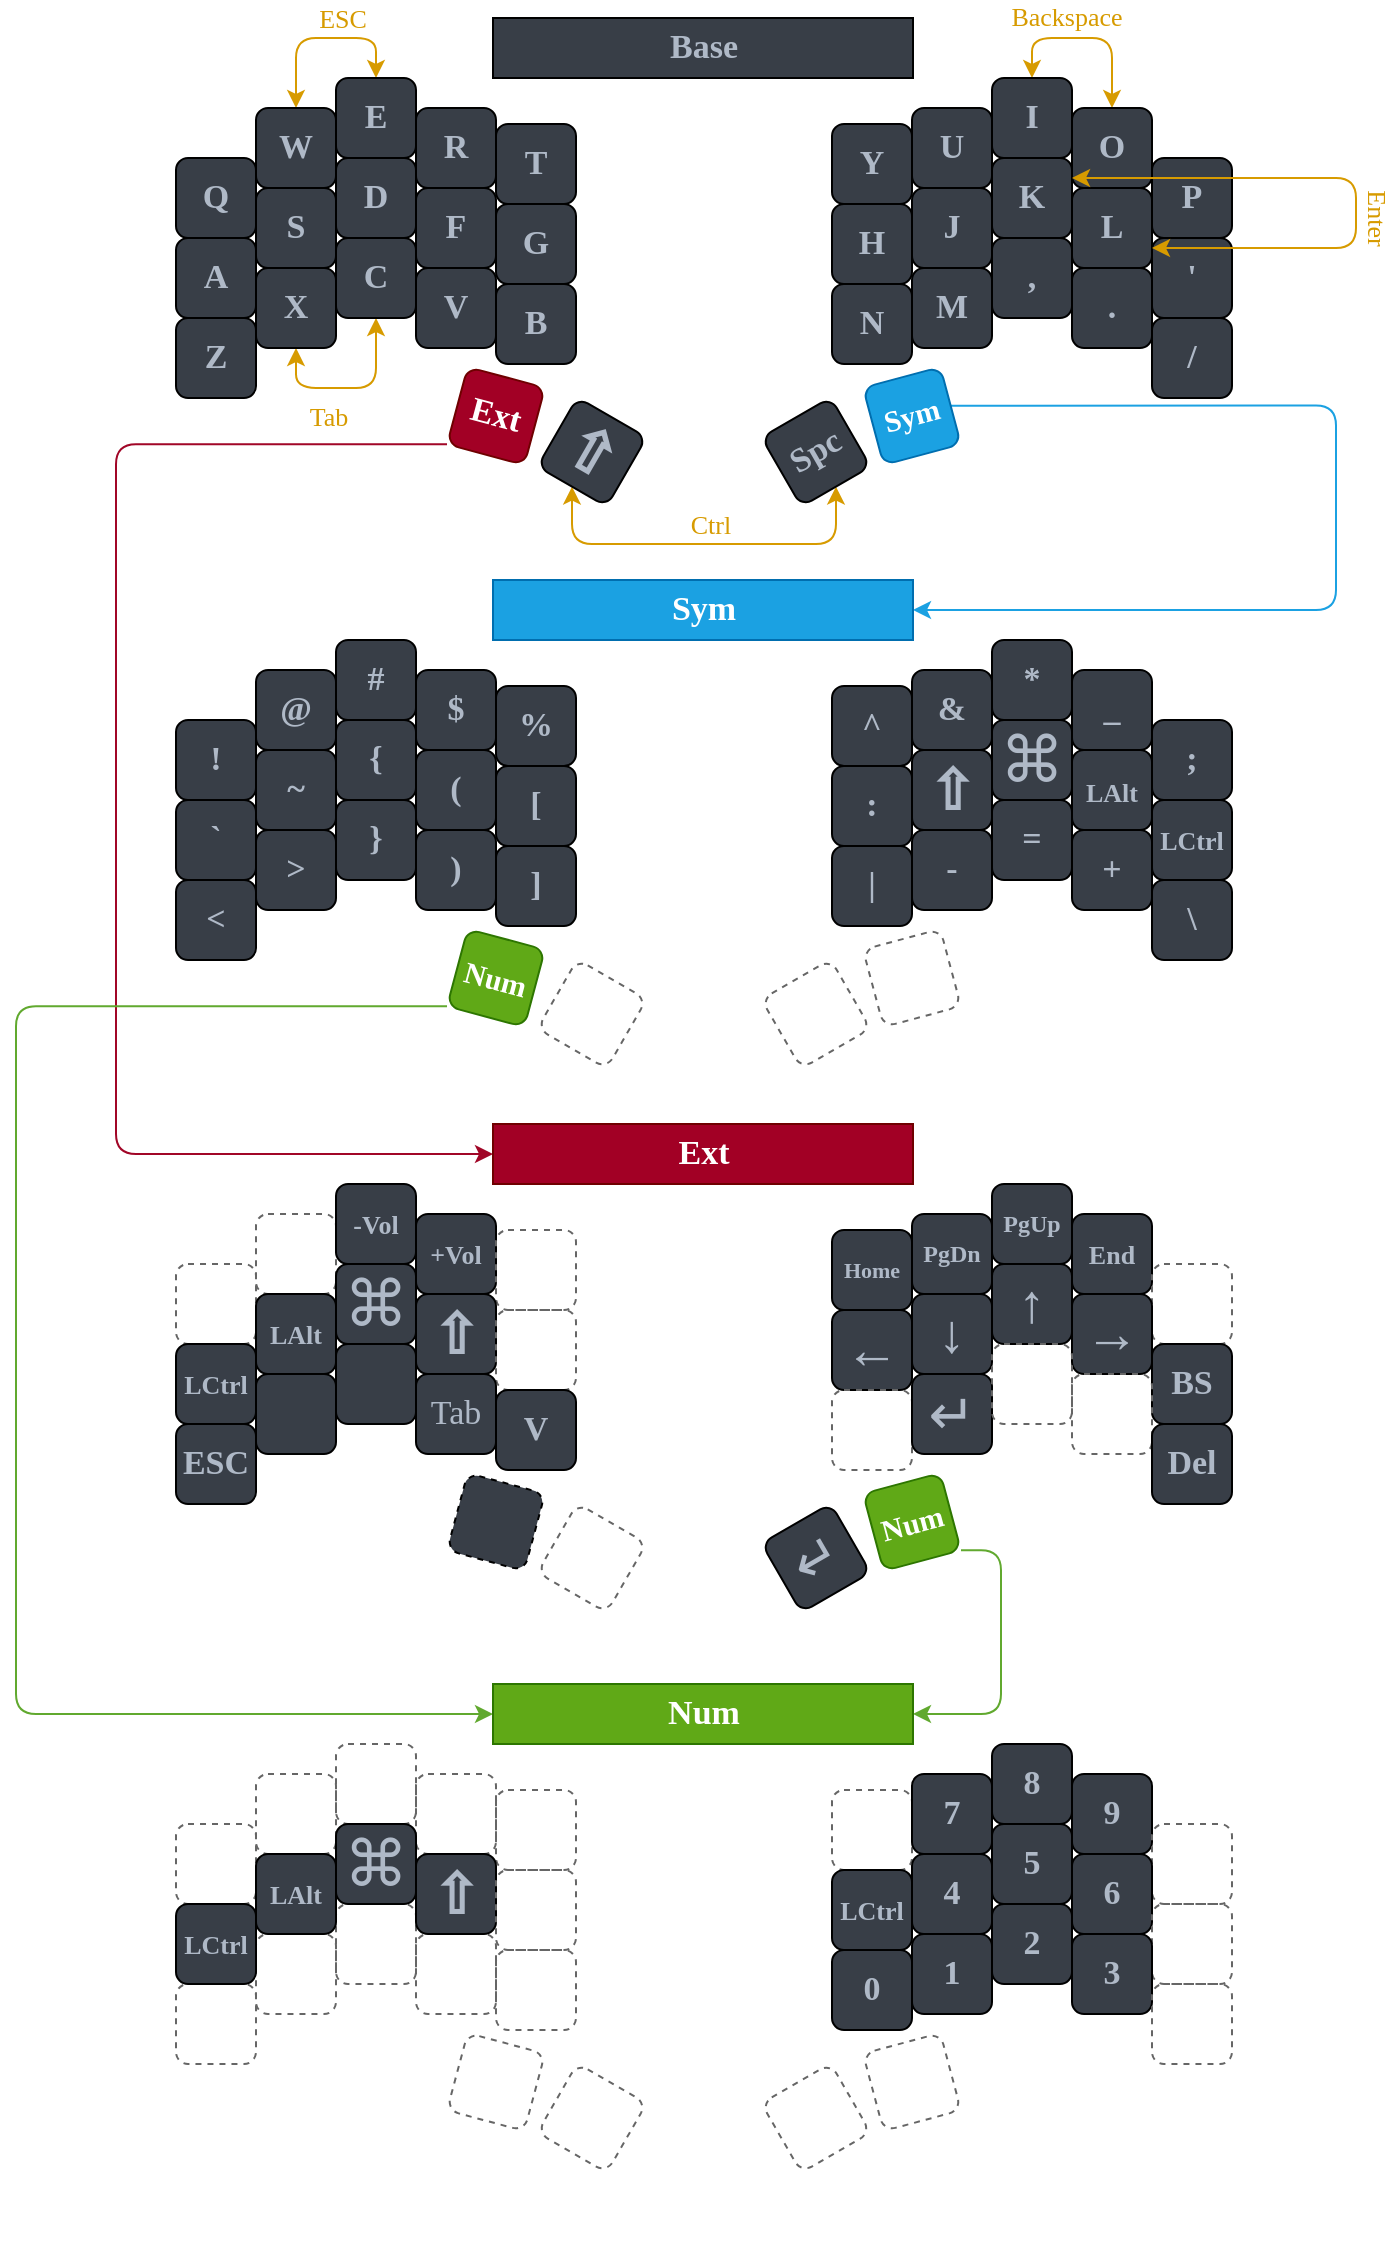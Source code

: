 <mxfile version="16.2.7" type="device"><diagram id="Nr0Jllq1oyRxWDAr1uzm" name="Page-1"><mxGraphModel dx="859" dy="1213" grid="1" gridSize="10" guides="1" tooltips="1" connect="1" arrows="1" fold="1" page="0" pageScale="1" pageWidth="827" pageHeight="1169" math="0" shadow="0"><root><mxCell id="0"/><mxCell id="1" parent="0"/><mxCell id="qOO70KsoDbuKheBEqoZG-1" value="Q" style="whiteSpace=wrap;html=1;aspect=fixed;fontSize=17;fontFamily=Verdana;fontStyle=1;fontColor=#AFB9C7;fillColor=#383E47;rounded=1;" parent="1" vertex="1"><mxGeometry x="150" y="137" width="40" height="40" as="geometry"/></mxCell><mxCell id="j1xwjSzt9Llb8SWmyZAf-7" style="edgeStyle=orthogonalEdgeStyle;rounded=1;orthogonalLoop=1;jettySize=auto;html=1;exitX=0.5;exitY=0;exitDx=0;exitDy=0;entryX=0.5;entryY=0;entryDx=0;entryDy=0;fontFamily=Verdana;fontSize=13;fontColor=#302316;startArrow=classic;startFill=1;strokeColor=#d79b00;fillColor=#ffe6cc;" edge="1" parent="1" source="qOO70KsoDbuKheBEqoZG-2" target="qOO70KsoDbuKheBEqoZG-3"><mxGeometry relative="1" as="geometry"/></mxCell><mxCell id="j1xwjSzt9Llb8SWmyZAf-8" value="ESC" style="edgeLabel;html=1;align=center;verticalAlign=bottom;resizable=0;points=[];fontSize=13;fontFamily=Verdana;fontColor=#D79B00;labelBackgroundColor=none;" vertex="1" connectable="0" parent="j1xwjSzt9Llb8SWmyZAf-7"><mxGeometry x="0.221" relative="1" as="geometry"><mxPoint as="offset"/></mxGeometry></mxCell><mxCell id="qOO70KsoDbuKheBEqoZG-2" value="W" style="whiteSpace=wrap;html=1;aspect=fixed;fontSize=17;fontFamily=Verdana;fontStyle=1;fontColor=#AFB9C7;fillColor=#383E47;rounded=1;" parent="1" vertex="1"><mxGeometry x="190" y="112" width="40" height="40" as="geometry"/></mxCell><mxCell id="qOO70KsoDbuKheBEqoZG-3" value="E" style="whiteSpace=wrap;html=1;aspect=fixed;fontSize=17;fontFamily=Verdana;fontStyle=1;fontColor=#AFB9C7;fillColor=#383E47;rounded=1;" parent="1" vertex="1"><mxGeometry x="230" y="97" width="40" height="40" as="geometry"/></mxCell><mxCell id="qOO70KsoDbuKheBEqoZG-4" value="R" style="whiteSpace=wrap;html=1;aspect=fixed;fontSize=17;fontFamily=Verdana;fontStyle=1;fontColor=#AFB9C7;fillColor=#383E47;rounded=1;" parent="1" vertex="1"><mxGeometry x="270" y="112" width="40" height="40" as="geometry"/></mxCell><mxCell id="qOO70KsoDbuKheBEqoZG-5" value="T" style="whiteSpace=wrap;html=1;aspect=fixed;fontSize=17;fontFamily=Verdana;fontStyle=1;fontColor=#AFB9C7;fillColor=#383E47;rounded=1;" parent="1" vertex="1"><mxGeometry x="310" y="120" width="40" height="40" as="geometry"/></mxCell><mxCell id="qOO70KsoDbuKheBEqoZG-6" value="A" style="whiteSpace=wrap;html=1;aspect=fixed;fontSize=17;fontFamily=Verdana;fontStyle=1;fontColor=#AFB9C7;fillColor=#383E47;rounded=1;" parent="1" vertex="1"><mxGeometry x="150" y="177" width="40" height="40" as="geometry"/></mxCell><mxCell id="qOO70KsoDbuKheBEqoZG-7" value="S" style="whiteSpace=wrap;html=1;aspect=fixed;fontSize=17;fontFamily=Verdana;fontStyle=1;fontColor=#AFB9C7;fillColor=#383E47;rounded=1;" parent="1" vertex="1"><mxGeometry x="190" y="152" width="40" height="40" as="geometry"/></mxCell><mxCell id="qOO70KsoDbuKheBEqoZG-8" value="D" style="whiteSpace=wrap;html=1;aspect=fixed;fontSize=17;fontFamily=Verdana;fontStyle=1;fontColor=#AFB9C7;fillColor=#383E47;rounded=1;" parent="1" vertex="1"><mxGeometry x="230" y="137" width="40" height="40" as="geometry"/></mxCell><mxCell id="qOO70KsoDbuKheBEqoZG-9" value="F" style="whiteSpace=wrap;html=1;aspect=fixed;fontSize=17;fontFamily=Verdana;fontStyle=1;fontColor=#AFB9C7;fillColor=#383E47;rounded=1;" parent="1" vertex="1"><mxGeometry x="270" y="152" width="40" height="40" as="geometry"/></mxCell><mxCell id="qOO70KsoDbuKheBEqoZG-10" value="G" style="whiteSpace=wrap;html=1;aspect=fixed;fontSize=17;fontFamily=Verdana;fontStyle=1;fontColor=#AFB9C7;fillColor=#383E47;rounded=1;" parent="1" vertex="1"><mxGeometry x="310" y="160" width="40" height="40" as="geometry"/></mxCell><mxCell id="qOO70KsoDbuKheBEqoZG-11" value="Z" style="whiteSpace=wrap;html=1;aspect=fixed;fontSize=17;fontFamily=Verdana;fontStyle=1;fontColor=#AFB9C7;fillColor=#383E47;rounded=1;" parent="1" vertex="1"><mxGeometry x="150" y="217" width="40" height="40" as="geometry"/></mxCell><mxCell id="j1xwjSzt9Llb8SWmyZAf-19" style="edgeStyle=orthogonalEdgeStyle;rounded=1;sketch=0;orthogonalLoop=1;jettySize=auto;html=1;exitX=0.5;exitY=1;exitDx=0;exitDy=0;entryX=0.5;entryY=1;entryDx=0;entryDy=0;fontFamily=Verdana;fontSize=13;fontColor=#302316;startArrow=classic;startFill=1;strokeColor=#d79b00;fillColor=#ffe6cc;" edge="1" parent="1" source="qOO70KsoDbuKheBEqoZG-12" target="qOO70KsoDbuKheBEqoZG-13"><mxGeometry relative="1" as="geometry"/></mxCell><mxCell id="j1xwjSzt9Llb8SWmyZAf-20" value="Tab" style="edgeLabel;html=1;align=center;verticalAlign=top;resizable=0;points=[];fontSize=13;fontFamily=Verdana;fontColor=#D79B00;labelBackgroundColor=none;" vertex="1" connectable="0" parent="j1xwjSzt9Llb8SWmyZAf-19"><mxGeometry x="-0.242" relative="1" as="geometry"><mxPoint as="offset"/></mxGeometry></mxCell><mxCell id="qOO70KsoDbuKheBEqoZG-12" value="X" style="whiteSpace=wrap;html=1;aspect=fixed;fontSize=17;fontFamily=Verdana;fontStyle=1;fontColor=#AFB9C7;fillColor=#383E47;rounded=1;" parent="1" vertex="1"><mxGeometry x="190" y="192" width="40" height="40" as="geometry"/></mxCell><mxCell id="qOO70KsoDbuKheBEqoZG-13" value="C" style="whiteSpace=wrap;html=1;aspect=fixed;fontSize=17;fontFamily=Verdana;fontStyle=1;fontColor=#AFB9C7;fillColor=#383E47;rounded=1;" parent="1" vertex="1"><mxGeometry x="230" y="177" width="40" height="40" as="geometry"/></mxCell><mxCell id="qOO70KsoDbuKheBEqoZG-14" value="V" style="whiteSpace=wrap;html=1;aspect=fixed;fontSize=17;fontFamily=Verdana;fontStyle=1;fontColor=#AFB9C7;fillColor=#383E47;rounded=1;" parent="1" vertex="1"><mxGeometry x="270" y="192" width="40" height="40" as="geometry"/></mxCell><mxCell id="qOO70KsoDbuKheBEqoZG-15" value="B" style="whiteSpace=wrap;html=1;aspect=fixed;fontSize=17;fontFamily=Verdana;fontStyle=1;fontColor=#AFB9C7;fillColor=#383E47;rounded=1;" parent="1" vertex="1"><mxGeometry x="310" y="200" width="40" height="40" as="geometry"/></mxCell><mxCell id="qOO70KsoDbuKheBEqoZG-248" style="edgeStyle=orthogonalEdgeStyle;rounded=1;orthogonalLoop=1;jettySize=auto;html=1;exitX=0;exitY=1;exitDx=0;exitDy=0;entryX=0;entryY=0.5;entryDx=0;entryDy=0;fontFamily=Verdana;fontSize=14;fontColor=#9933FF;strokeColor=#A10627;" parent="1" source="qOO70KsoDbuKheBEqoZG-16" target="qOO70KsoDbuKheBEqoZG-140" edge="1"><mxGeometry relative="1" as="geometry"><Array as="points"><mxPoint x="120" y="280"/><mxPoint x="120" y="635"/></Array></mxGeometry></mxCell><mxCell id="qOO70KsoDbuKheBEqoZG-16" value="Ext" style="whiteSpace=wrap;html=1;aspect=fixed;rotation=15;fontSize=17;fontFamily=Verdana;fontStyle=1;fillColor=#a20025;strokeColor=#6F0000;fontColor=#ffffff;rounded=1;" parent="1" vertex="1"><mxGeometry x="290" y="246" width="40" height="40" as="geometry"/></mxCell><mxCell id="j1xwjSzt9Llb8SWmyZAf-17" style="edgeStyle=orthogonalEdgeStyle;rounded=1;sketch=0;orthogonalLoop=1;jettySize=auto;html=1;exitX=0.5;exitY=1;exitDx=0;exitDy=0;entryX=0.5;entryY=1;entryDx=0;entryDy=0;fontFamily=Verdana;fontSize=13;fontColor=#302316;startArrow=classic;startFill=1;strokeColor=#d79b00;fillColor=#ffe6cc;" edge="1" parent="1" source="qOO70KsoDbuKheBEqoZG-17" target="qOO70KsoDbuKheBEqoZG-33"><mxGeometry relative="1" as="geometry"><Array as="points"><mxPoint x="348" y="330"/><mxPoint x="480" y="330"/></Array></mxGeometry></mxCell><mxCell id="j1xwjSzt9Llb8SWmyZAf-18" value="Ctrl" style="edgeLabel;html=1;align=center;verticalAlign=bottom;resizable=0;points=[];fontSize=13;fontFamily=Verdana;fontColor=#D79B00;labelBackgroundColor=none;" vertex="1" connectable="0" parent="j1xwjSzt9Llb8SWmyZAf-17"><mxGeometry x="0.032" relative="1" as="geometry"><mxPoint as="offset"/></mxGeometry></mxCell><mxCell id="qOO70KsoDbuKheBEqoZG-17" value="&lt;span style=&quot;font-family: &amp;quot;segoe ui emoji&amp;quot;, &amp;quot;apple color emoji&amp;quot;, &amp;quot;noto color emoji&amp;quot;; font-size: 30px;&quot;&gt;&lt;font style=&quot;font-size: 30px;&quot;&gt;⇧&lt;/font&gt;&lt;/span&gt;" style="whiteSpace=wrap;html=1;aspect=fixed;rotation=30;fontSize=30;fontFamily=Verdana;fontStyle=1;fontColor=#AFB9C7;fillColor=#383E47;rounded=1;" parent="1" vertex="1"><mxGeometry x="338" y="264" width="40" height="40" as="geometry"/></mxCell><mxCell id="qOO70KsoDbuKheBEqoZG-18" value="Y" style="whiteSpace=wrap;html=1;aspect=fixed;fontSize=17;fontFamily=Verdana;fontStyle=1;fontColor=#AFB9C7;fillColor=#383E47;rounded=1;" parent="1" vertex="1"><mxGeometry x="478" y="120" width="40" height="40" as="geometry"/></mxCell><mxCell id="qOO70KsoDbuKheBEqoZG-19" value="U" style="whiteSpace=wrap;html=1;aspect=fixed;fontSize=17;fontFamily=Verdana;fontStyle=1;fontColor=#AFB9C7;fillColor=#383E47;rounded=1;" parent="1" vertex="1"><mxGeometry x="518" y="112" width="40" height="40" as="geometry"/></mxCell><mxCell id="j1xwjSzt9Llb8SWmyZAf-10" style="edgeStyle=orthogonalEdgeStyle;rounded=1;orthogonalLoop=1;jettySize=auto;html=1;exitX=0.5;exitY=0;exitDx=0;exitDy=0;entryX=0.5;entryY=0;entryDx=0;entryDy=0;fontFamily=Verdana;fontSize=13;fontColor=#302316;startArrow=classic;startFill=1;strokeColor=#d79b00;fillColor=#ffe6cc;" edge="1" parent="1" source="qOO70KsoDbuKheBEqoZG-20" target="qOO70KsoDbuKheBEqoZG-21"><mxGeometry relative="1" as="geometry"/></mxCell><mxCell id="j1xwjSzt9Llb8SWmyZAf-15" value="Backspace" style="edgeLabel;html=1;align=center;verticalAlign=bottom;resizable=0;points=[];fontSize=13;fontFamily=Verdana;fontColor=#D79B00;labelBackgroundColor=none;" vertex="1" connectable="0" parent="j1xwjSzt9Llb8SWmyZAf-10"><mxGeometry x="-0.221" y="1" relative="1" as="geometry"><mxPoint as="offset"/></mxGeometry></mxCell><mxCell id="qOO70KsoDbuKheBEqoZG-20" value="I" style="whiteSpace=wrap;html=1;aspect=fixed;fontSize=17;fontFamily=Verdana;fontStyle=1;fontColor=#AFB9C7;fillColor=#383E47;rounded=1;" parent="1" vertex="1"><mxGeometry x="558" y="97" width="40" height="40" as="geometry"/></mxCell><mxCell id="qOO70KsoDbuKheBEqoZG-21" value="O" style="whiteSpace=wrap;html=1;aspect=fixed;fontSize=17;fontFamily=Verdana;fontStyle=1;fontColor=#AFB9C7;fillColor=#383E47;rounded=1;" parent="1" vertex="1"><mxGeometry x="598" y="112" width="40" height="40" as="geometry"/></mxCell><mxCell id="qOO70KsoDbuKheBEqoZG-22" value="P" style="whiteSpace=wrap;html=1;aspect=fixed;fontSize=17;fontFamily=Verdana;fontStyle=1;fontColor=#AFB9C7;fillColor=#383E47;rounded=1;" parent="1" vertex="1"><mxGeometry x="638" y="137" width="40" height="40" as="geometry"/></mxCell><mxCell id="qOO70KsoDbuKheBEqoZG-23" value="H" style="whiteSpace=wrap;html=1;aspect=fixed;fontSize=17;fontFamily=Verdana;fontStyle=1;fontColor=#AFB9C7;fillColor=#383E47;rounded=1;" parent="1" vertex="1"><mxGeometry x="478" y="160" width="40" height="40" as="geometry"/></mxCell><mxCell id="qOO70KsoDbuKheBEqoZG-24" value="J" style="whiteSpace=wrap;html=1;aspect=fixed;fontSize=17;fontFamily=Verdana;fontStyle=1;fontColor=#AFB9C7;fillColor=#383E47;rounded=1;" parent="1" vertex="1"><mxGeometry x="518" y="152" width="40" height="40" as="geometry"/></mxCell><mxCell id="qOO70KsoDbuKheBEqoZG-25" value="K" style="whiteSpace=wrap;html=1;aspect=fixed;fontSize=17;fontFamily=Verdana;fontStyle=1;fontColor=#AFB9C7;fillColor=#383E47;rounded=1;" parent="1" vertex="1"><mxGeometry x="558" y="137" width="40" height="40" as="geometry"/></mxCell><mxCell id="qOO70KsoDbuKheBEqoZG-26" value="L" style="whiteSpace=wrap;html=1;aspect=fixed;fontSize=17;fontFamily=Verdana;fontStyle=1;fontColor=#AFB9C7;fillColor=#383E47;rounded=1;" parent="1" vertex="1"><mxGeometry x="598" y="152" width="40" height="40" as="geometry"/></mxCell><mxCell id="qOO70KsoDbuKheBEqoZG-27" value="'" style="whiteSpace=wrap;html=1;aspect=fixed;fontSize=17;fontFamily=Verdana;fontStyle=1;fontColor=#AFB9C7;fillColor=#383E47;rounded=1;" parent="1" vertex="1"><mxGeometry x="638" y="177" width="40" height="40" as="geometry"/></mxCell><mxCell id="qOO70KsoDbuKheBEqoZG-28" value="N" style="whiteSpace=wrap;html=1;aspect=fixed;fontSize=17;fontFamily=Verdana;fontStyle=1;fontColor=#AFB9C7;fillColor=#383E47;rounded=1;" parent="1" vertex="1"><mxGeometry x="478" y="200" width="40" height="40" as="geometry"/></mxCell><mxCell id="qOO70KsoDbuKheBEqoZG-29" value="M" style="whiteSpace=wrap;html=1;aspect=fixed;fontSize=17;fontFamily=Verdana;fontStyle=1;fontColor=#AFB9C7;fillColor=#383E47;rounded=1;" parent="1" vertex="1"><mxGeometry x="518" y="192" width="40" height="40" as="geometry"/></mxCell><mxCell id="qOO70KsoDbuKheBEqoZG-30" value="," style="whiteSpace=wrap;html=1;aspect=fixed;fontSize=17;fontFamily=Verdana;fontStyle=1;fontColor=#AFB9C7;fillColor=#383E47;rounded=1;" parent="1" vertex="1"><mxGeometry x="558" y="177" width="40" height="40" as="geometry"/></mxCell><mxCell id="qOO70KsoDbuKheBEqoZG-31" value="." style="whiteSpace=wrap;html=1;aspect=fixed;fontSize=17;fontFamily=Verdana;fontStyle=1;fontColor=#AFB9C7;fillColor=#383E47;rounded=1;" parent="1" vertex="1"><mxGeometry x="598" y="192" width="40" height="40" as="geometry"/></mxCell><mxCell id="qOO70KsoDbuKheBEqoZG-32" value="/" style="whiteSpace=wrap;html=1;aspect=fixed;fontSize=17;fontFamily=Verdana;fontStyle=1;fontColor=#AFB9C7;fillColor=#383E47;rounded=1;" parent="1" vertex="1"><mxGeometry x="638" y="217" width="40" height="40" as="geometry"/></mxCell><mxCell id="qOO70KsoDbuKheBEqoZG-33" value="Spc" style="whiteSpace=wrap;html=1;aspect=fixed;rotation=-30;fontSize=17;fontFamily=Verdana;fontStyle=1;fontColor=#AFB9C7;fillColor=#383E47;rounded=1;" parent="1" vertex="1"><mxGeometry x="450" y="264" width="40" height="40" as="geometry"/></mxCell><mxCell id="j1xwjSzt9Llb8SWmyZAf-2" style="edgeStyle=orthogonalEdgeStyle;rounded=1;orthogonalLoop=1;jettySize=auto;html=1;exitX=1;exitY=0.5;exitDx=0;exitDy=0;entryX=1;entryY=0.5;entryDx=0;entryDy=0;fontSize=14;fontColor=#9933FF;fontFamily=Verdana;strokeColor=#1BA1E2;" edge="1" parent="1" source="qOO70KsoDbuKheBEqoZG-34" target="qOO70KsoDbuKheBEqoZG-70"><mxGeometry relative="1" as="geometry"><Array as="points"><mxPoint x="730" y="261"/><mxPoint x="730" y="363"/></Array></mxGeometry></mxCell><mxCell id="qOO70KsoDbuKheBEqoZG-34" value="&lt;font style=&quot;font-size: 15px&quot;&gt;Sym&lt;/font&gt;" style="whiteSpace=wrap;html=1;aspect=fixed;rotation=-15;fontSize=17;fontFamily=Verdana;fontStyle=1;fillColor=#1ba1e2;strokeColor=#006EAF;fontColor=#ffffff;rounded=1;" parent="1" vertex="1"><mxGeometry x="498" y="246" width="40" height="40" as="geometry"/></mxCell><mxCell id="qOO70KsoDbuKheBEqoZG-35" value="&lt;b&gt;Base&lt;/b&gt;" style="rounded=0;whiteSpace=wrap;html=1;fontFamily=Verdana;fontSize=17;fontColor=#AFB9C7;fillColor=#383E47;" parent="1" vertex="1"><mxGeometry x="308.5" y="67" width="210" height="30" as="geometry"/></mxCell><mxCell id="qOO70KsoDbuKheBEqoZG-36" value="!" style="whiteSpace=wrap;html=1;aspect=fixed;fontSize=17;fontFamily=Verdana;fontStyle=1;fontColor=#AFB9C7;fillColor=#383E47;rounded=1;" parent="1" vertex="1"><mxGeometry x="150" y="418" width="40" height="40" as="geometry"/></mxCell><mxCell id="qOO70KsoDbuKheBEqoZG-37" value="@" style="whiteSpace=wrap;html=1;aspect=fixed;fontSize=17;fontFamily=Verdana;fontStyle=1;fontColor=#AFB9C7;fillColor=#383E47;rounded=1;" parent="1" vertex="1"><mxGeometry x="190" y="393" width="40" height="40" as="geometry"/></mxCell><mxCell id="qOO70KsoDbuKheBEqoZG-38" value="#" style="whiteSpace=wrap;html=1;aspect=fixed;fontSize=17;fontFamily=Verdana;fontStyle=1;fontColor=#AFB9C7;fillColor=#383E47;rounded=1;" parent="1" vertex="1"><mxGeometry x="230" y="378" width="40" height="40" as="geometry"/></mxCell><mxCell id="qOO70KsoDbuKheBEqoZG-39" value="$" style="whiteSpace=wrap;html=1;aspect=fixed;fontSize=17;fontFamily=Verdana;fontStyle=1;fontColor=#AFB9C7;fillColor=#383E47;rounded=1;" parent="1" vertex="1"><mxGeometry x="270" y="393" width="40" height="40" as="geometry"/></mxCell><mxCell id="qOO70KsoDbuKheBEqoZG-40" value="%" style="whiteSpace=wrap;html=1;aspect=fixed;fontSize=17;fontFamily=Verdana;fontStyle=1;fontColor=#AFB9C7;fillColor=#383E47;rounded=1;" parent="1" vertex="1"><mxGeometry x="310" y="401" width="40" height="40" as="geometry"/></mxCell><mxCell id="qOO70KsoDbuKheBEqoZG-41" value="`" style="whiteSpace=wrap;html=1;aspect=fixed;fontSize=17;fontFamily=Verdana;fontStyle=1;fontColor=#AFB9C7;fillColor=#383E47;rounded=1;" parent="1" vertex="1"><mxGeometry x="150" y="458" width="40" height="40" as="geometry"/></mxCell><mxCell id="qOO70KsoDbuKheBEqoZG-42" value="~" style="whiteSpace=wrap;html=1;aspect=fixed;fontSize=17;fontFamily=Verdana;fontStyle=1;fontColor=#AFB9C7;fillColor=#383E47;rounded=1;" parent="1" vertex="1"><mxGeometry x="190" y="433" width="40" height="40" as="geometry"/></mxCell><mxCell id="qOO70KsoDbuKheBEqoZG-43" value="{" style="whiteSpace=wrap;html=1;aspect=fixed;fontSize=17;fontFamily=Verdana;fontStyle=1;fontColor=#AFB9C7;fillColor=#383E47;rounded=1;" parent="1" vertex="1"><mxGeometry x="230" y="418" width="40" height="40" as="geometry"/></mxCell><mxCell id="qOO70KsoDbuKheBEqoZG-44" value="(" style="whiteSpace=wrap;html=1;aspect=fixed;fontSize=17;fontFamily=Verdana;fontStyle=1;fontColor=#AFB9C7;fillColor=#383E47;rounded=1;" parent="1" vertex="1"><mxGeometry x="270" y="433" width="40" height="40" as="geometry"/></mxCell><mxCell id="qOO70KsoDbuKheBEqoZG-45" value="[" style="whiteSpace=wrap;html=1;aspect=fixed;fontSize=17;fontFamily=Verdana;fontStyle=1;fontColor=#AFB9C7;fillColor=#383E47;rounded=1;" parent="1" vertex="1"><mxGeometry x="310" y="441" width="40" height="40" as="geometry"/></mxCell><mxCell id="qOO70KsoDbuKheBEqoZG-46" value="&amp;lt;" style="whiteSpace=wrap;html=1;aspect=fixed;fontSize=17;fontFamily=Verdana;fontStyle=1;fontColor=#AFB9C7;fillColor=#383E47;rounded=1;" parent="1" vertex="1"><mxGeometry x="150" y="498" width="40" height="40" as="geometry"/></mxCell><mxCell id="qOO70KsoDbuKheBEqoZG-47" value="&amp;gt;" style="whiteSpace=wrap;html=1;aspect=fixed;fontSize=17;fontFamily=Verdana;fontStyle=1;fontColor=#AFB9C7;fillColor=#383E47;rounded=1;" parent="1" vertex="1"><mxGeometry x="190" y="473" width="40" height="40" as="geometry"/></mxCell><mxCell id="qOO70KsoDbuKheBEqoZG-48" value="}" style="whiteSpace=wrap;html=1;aspect=fixed;fontSize=17;fontFamily=Verdana;fontStyle=1;fontColor=#AFB9C7;fillColor=#383E47;rounded=1;" parent="1" vertex="1"><mxGeometry x="230" y="458" width="40" height="40" as="geometry"/></mxCell><mxCell id="qOO70KsoDbuKheBEqoZG-49" value=")" style="whiteSpace=wrap;html=1;aspect=fixed;fontSize=17;fontFamily=Verdana;fontStyle=1;fontColor=#AFB9C7;fillColor=#383E47;rounded=1;" parent="1" vertex="1"><mxGeometry x="270" y="473" width="40" height="40" as="geometry"/></mxCell><mxCell id="qOO70KsoDbuKheBEqoZG-50" value="]" style="whiteSpace=wrap;html=1;aspect=fixed;fontSize=17;fontFamily=Verdana;fontStyle=1;fontColor=#AFB9C7;fillColor=#383E47;rounded=1;" parent="1" vertex="1"><mxGeometry x="310" y="481" width="40" height="40" as="geometry"/></mxCell><mxCell id="qOO70KsoDbuKheBEqoZG-251" style="edgeStyle=orthogonalEdgeStyle;rounded=1;orthogonalLoop=1;jettySize=auto;html=1;exitX=0;exitY=1;exitDx=0;exitDy=0;entryX=0;entryY=0.5;entryDx=0;entryDy=0;fontFamily=Verdana;fontSize=14;fontColor=#61A92F;strokeColor=#61A92F;" parent="1" source="qOO70KsoDbuKheBEqoZG-51" target="qOO70KsoDbuKheBEqoZG-187" edge="1"><mxGeometry relative="1" as="geometry"><Array as="points"><mxPoint x="70" y="561"/><mxPoint x="70" y="915"/></Array></mxGeometry></mxCell><mxCell id="qOO70KsoDbuKheBEqoZG-51" value="Num" style="whiteSpace=wrap;html=1;aspect=fixed;rotation=15;fontSize=15;fontFamily=Verdana;fontStyle=1;fontColor=#ffffff;fillColor=#60a917;strokeColor=#2D7600;rounded=1;" parent="1" vertex="1"><mxGeometry x="290" y="527" width="40" height="40" as="geometry"/></mxCell><mxCell id="qOO70KsoDbuKheBEqoZG-52" value="" style="whiteSpace=wrap;html=1;aspect=fixed;rotation=30;fontSize=17;fontFamily=Verdana;fontStyle=1;fontColor=#333333;fillColor=none;strokeColor=#666666;rounded=1;shadow=0;sketch=0;glass=0;dashed=1;" parent="1" vertex="1"><mxGeometry x="338" y="545" width="40" height="40" as="geometry"/></mxCell><mxCell id="qOO70KsoDbuKheBEqoZG-53" value="^" style="whiteSpace=wrap;html=1;aspect=fixed;fontSize=17;fontFamily=Verdana;fontStyle=1;fontColor=#AFB9C7;fillColor=#383E47;rounded=1;" parent="1" vertex="1"><mxGeometry x="478" y="401" width="40" height="40" as="geometry"/></mxCell><mxCell id="qOO70KsoDbuKheBEqoZG-54" value="&amp;amp;" style="whiteSpace=wrap;html=1;aspect=fixed;fontSize=17;fontFamily=Verdana;fontStyle=1;fontColor=#AFB9C7;fillColor=#383E47;rounded=1;" parent="1" vertex="1"><mxGeometry x="518" y="393" width="40" height="40" as="geometry"/></mxCell><mxCell id="qOO70KsoDbuKheBEqoZG-55" value="*" style="whiteSpace=wrap;html=1;aspect=fixed;fontSize=17;fontFamily=Verdana;fontStyle=1;fontColor=#AFB9C7;fillColor=#383E47;rounded=1;" parent="1" vertex="1"><mxGeometry x="558" y="378" width="40" height="40" as="geometry"/></mxCell><mxCell id="qOO70KsoDbuKheBEqoZG-56" value="_" style="whiteSpace=wrap;html=1;aspect=fixed;fontSize=17;fontFamily=Verdana;fontStyle=1;fontColor=#AFB9C7;fillColor=#383E47;rounded=1;" parent="1" vertex="1"><mxGeometry x="598" y="393" width="40" height="40" as="geometry"/></mxCell><mxCell id="qOO70KsoDbuKheBEqoZG-57" value=";" style="whiteSpace=wrap;html=1;aspect=fixed;fontSize=17;fontFamily=Verdana;fontStyle=1;fontColor=#AFB9C7;fillColor=#383E47;rounded=1;" parent="1" vertex="1"><mxGeometry x="638" y="418" width="40" height="40" as="geometry"/></mxCell><mxCell id="qOO70KsoDbuKheBEqoZG-58" value=":" style="whiteSpace=wrap;html=1;aspect=fixed;fontSize=17;fontFamily=Verdana;fontStyle=1;fontColor=#AFB9C7;fillColor=#383E47;rounded=1;" parent="1" vertex="1"><mxGeometry x="478" y="441" width="40" height="40" as="geometry"/></mxCell><mxCell id="qOO70KsoDbuKheBEqoZG-59" value="&lt;span style=&quot;font-family: &amp;#34;segoe ui emoji&amp;#34; , &amp;#34;apple color emoji&amp;#34; , &amp;#34;noto color emoji&amp;#34; ; font-size: 28px&quot;&gt;⇧&lt;/span&gt;" style="whiteSpace=wrap;html=1;aspect=fixed;fontSize=17;fontFamily=Verdana;fontStyle=1;fontColor=#AFB9C7;fillColor=#383E47;rounded=1;" parent="1" vertex="1"><mxGeometry x="518" y="433" width="40" height="40" as="geometry"/></mxCell><mxCell id="qOO70KsoDbuKheBEqoZG-60" value="&lt;span style=&quot;font-family: roboto, arial, sans-serif; font-size: 32px; font-weight: 400; text-align: left;&quot;&gt;⌘&lt;/span&gt;" style="whiteSpace=wrap;html=1;aspect=fixed;fontSize=17;fontFamily=Verdana;fontStyle=1;fontColor=#AFB9C7;fillColor=#383E47;rounded=1;labelBackgroundColor=none;" parent="1" vertex="1"><mxGeometry x="558" y="418" width="40" height="40" as="geometry"/></mxCell><mxCell id="qOO70KsoDbuKheBEqoZG-61" value="&lt;font style=&quot;font-size: 13px&quot;&gt;LAlt&lt;/font&gt;" style="whiteSpace=wrap;html=1;aspect=fixed;fontSize=15;fontFamily=Verdana;fontStyle=1;fontColor=#AFB9C7;fillColor=#383E47;rounded=1;" parent="1" vertex="1"><mxGeometry x="598" y="433" width="40" height="40" as="geometry"/></mxCell><mxCell id="qOO70KsoDbuKheBEqoZG-62" value="&lt;font style=&quot;font-size: 13px&quot;&gt;LCtrl&lt;/font&gt;" style="whiteSpace=wrap;html=1;aspect=fixed;fontSize=17;fontFamily=Verdana;fontStyle=1;fontColor=#AFB9C7;fillColor=#383E47;rounded=1;" parent="1" vertex="1"><mxGeometry x="638" y="458" width="40" height="40" as="geometry"/></mxCell><mxCell id="qOO70KsoDbuKheBEqoZG-63" value="|" style="whiteSpace=wrap;html=1;aspect=fixed;fontSize=17;fontFamily=Verdana;fontStyle=1;fontColor=#AFB9C7;fillColor=#383E47;rounded=1;" parent="1" vertex="1"><mxGeometry x="478" y="481" width="40" height="40" as="geometry"/></mxCell><mxCell id="qOO70KsoDbuKheBEqoZG-64" value="-" style="whiteSpace=wrap;html=1;aspect=fixed;fontSize=17;fontFamily=Verdana;fontStyle=1;fontColor=#AFB9C7;fillColor=#383E47;rounded=1;" parent="1" vertex="1"><mxGeometry x="518" y="473" width="40" height="40" as="geometry"/></mxCell><mxCell id="qOO70KsoDbuKheBEqoZG-65" value="=" style="whiteSpace=wrap;html=1;aspect=fixed;fontSize=17;fontFamily=Verdana;fontStyle=1;fontColor=#AFB9C7;fillColor=#383E47;rounded=1;" parent="1" vertex="1"><mxGeometry x="558" y="458" width="40" height="40" as="geometry"/></mxCell><mxCell id="qOO70KsoDbuKheBEqoZG-66" value="+" style="whiteSpace=wrap;html=1;aspect=fixed;fontSize=17;fontFamily=Verdana;fontStyle=1;fontColor=#AFB9C7;fillColor=#383E47;rounded=1;" parent="1" vertex="1"><mxGeometry x="598" y="473" width="40" height="40" as="geometry"/></mxCell><mxCell id="qOO70KsoDbuKheBEqoZG-67" value="\" style="whiteSpace=wrap;html=1;aspect=fixed;fontSize=17;fontFamily=Verdana;fontStyle=1;fontColor=#AFB9C7;fillColor=#383E47;rounded=1;" parent="1" vertex="1"><mxGeometry x="638" y="498" width="40" height="40" as="geometry"/></mxCell><mxCell id="qOO70KsoDbuKheBEqoZG-68" value="" style="whiteSpace=wrap;html=1;aspect=fixed;rotation=-30;fontSize=17;fontFamily=Verdana;fontStyle=1;fontColor=#333333;fillColor=none;rounded=1;strokeColor=#666666;shadow=0;sketch=0;glass=0;dashed=1;" parent="1" vertex="1"><mxGeometry x="450" y="545" width="40" height="40" as="geometry"/></mxCell><mxCell id="qOO70KsoDbuKheBEqoZG-69" value="" style="whiteSpace=wrap;html=1;aspect=fixed;rotation=-15;fontSize=17;fontFamily=Verdana;fontStyle=1;fontColor=#333333;fillColor=none;strokeColor=#666666;shadow=0;sketch=0;rounded=1;glass=0;dashed=1;" parent="1" vertex="1"><mxGeometry x="498" y="527" width="40" height="40" as="geometry"/></mxCell><mxCell id="qOO70KsoDbuKheBEqoZG-70" value="&lt;b&gt;Sym&lt;/b&gt;" style="rounded=0;whiteSpace=wrap;html=1;fontFamily=Verdana;fontSize=17;fillColor=#1ba1e2;strokeColor=#006EAF;fontStyle=0;fontColor=#ffffff;" parent="1" vertex="1"><mxGeometry x="308.5" y="348" width="210" height="30" as="geometry"/></mxCell><mxCell id="qOO70KsoDbuKheBEqoZG-106" value="" style="whiteSpace=wrap;html=1;aspect=fixed;fontSize=17;fontFamily=Verdana;fontStyle=1;fontColor=#333333;fillColor=none;rounded=1;strokeColor=#666666;shadow=0;sketch=0;glass=0;dashed=1;" parent="1" vertex="1"><mxGeometry x="150" y="690" width="40" height="40" as="geometry"/></mxCell><mxCell id="qOO70KsoDbuKheBEqoZG-107" value="" style="whiteSpace=wrap;html=1;aspect=fixed;fontSize=17;fontFamily=Verdana;fontStyle=1;fontColor=#333333;fillColor=none;rounded=1;strokeColor=#666666;shadow=0;sketch=0;glass=0;dashed=1;" parent="1" vertex="1"><mxGeometry x="190" y="665" width="40" height="40" as="geometry"/></mxCell><mxCell id="qOO70KsoDbuKheBEqoZG-108" value="-Vol" style="whiteSpace=wrap;html=1;aspect=fixed;fontSize=13;fontFamily=Verdana;fontStyle=1;fontColor=#AFB9C7;fillColor=#383E47;rounded=1;" parent="1" vertex="1"><mxGeometry x="230" y="650" width="40" height="40" as="geometry"/></mxCell><mxCell id="qOO70KsoDbuKheBEqoZG-109" value="+Vol" style="whiteSpace=wrap;html=1;aspect=fixed;fontSize=13;fontFamily=Verdana;fontStyle=1;fontColor=#AFB9C7;fillColor=#383E47;rounded=1;" parent="1" vertex="1"><mxGeometry x="270" y="665" width="40" height="40" as="geometry"/></mxCell><mxCell id="qOO70KsoDbuKheBEqoZG-110" value="" style="whiteSpace=wrap;html=1;aspect=fixed;fontSize=17;fontFamily=Verdana;fontStyle=1;fontColor=#333333;fillColor=none;rounded=1;strokeColor=#666666;shadow=0;sketch=0;glass=0;dashed=1;" parent="1" vertex="1"><mxGeometry x="310" y="673" width="40" height="40" as="geometry"/></mxCell><mxCell id="qOO70KsoDbuKheBEqoZG-111" value="&lt;span style=&quot;font-size: 13px;&quot;&gt;LCtrl&lt;/span&gt;" style="whiteSpace=wrap;html=1;aspect=fixed;fontSize=13;fontFamily=Verdana;fontStyle=1;fillColor=#383E47;strokeColor=default;fontColor=#AFB9C7;rounded=1;" parent="1" vertex="1"><mxGeometry x="150" y="730" width="40" height="40" as="geometry"/></mxCell><mxCell id="qOO70KsoDbuKheBEqoZG-112" value="&lt;font style=&quot;font-size: 13px&quot;&gt;LAlt&lt;/font&gt;" style="whiteSpace=wrap;html=1;aspect=fixed;fontSize=13;fontFamily=Verdana;fontStyle=1;fillColor=#383E47;strokeColor=default;fontColor=#AFB9C7;rounded=1;" parent="1" vertex="1"><mxGeometry x="190" y="705" width="40" height="40" as="geometry"/></mxCell><mxCell id="qOO70KsoDbuKheBEqoZG-113" value="&lt;span style=&quot;font-family: &amp;#34;roboto&amp;#34; , &amp;#34;arial&amp;#34; , sans-serif ; font-size: 32px ; font-weight: 400 ; text-align: left&quot;&gt;⌘&lt;/span&gt;" style="whiteSpace=wrap;html=1;aspect=fixed;fontSize=13;fontFamily=Verdana;fontStyle=1;fillColor=#383E47;strokeColor=default;fontColor=#AFB9C7;rounded=1;" parent="1" vertex="1"><mxGeometry x="230" y="690" width="40" height="40" as="geometry"/></mxCell><mxCell id="qOO70KsoDbuKheBEqoZG-114" value="&lt;span style=&quot;font-family: &amp;#34;segoe ui emoji&amp;#34; , &amp;#34;apple color emoji&amp;#34; , &amp;#34;noto color emoji&amp;#34; ; font-size: 28px&quot;&gt;⇧&lt;/span&gt;" style="whiteSpace=wrap;html=1;aspect=fixed;fontSize=13;fontFamily=Verdana;fontStyle=1;fillColor=#383E47;strokeColor=default;fontColor=#AFB9C7;rounded=1;" parent="1" vertex="1"><mxGeometry x="270" y="705" width="40" height="40" as="geometry"/></mxCell><mxCell id="qOO70KsoDbuKheBEqoZG-115" value="" style="whiteSpace=wrap;html=1;aspect=fixed;fontSize=17;fontFamily=Verdana;fontStyle=1;fillColor=none;strokeColor=#666666;fontColor=#333333;rounded=1;shadow=0;sketch=0;glass=0;dashed=1;" parent="1" vertex="1"><mxGeometry x="310" y="713" width="40" height="40" as="geometry"/></mxCell><mxCell id="qOO70KsoDbuKheBEqoZG-116" value="&lt;span style=&quot;font-size: 17px;&quot;&gt;ESC&lt;/span&gt;" style="whiteSpace=wrap;html=1;aspect=fixed;fontSize=17;fontFamily=Verdana;fontStyle=1;fontColor=#AFB9C7;fillColor=#383E47;rounded=1;" parent="1" vertex="1"><mxGeometry x="150" y="770" width="40" height="40" as="geometry"/></mxCell><mxCell id="qOO70KsoDbuKheBEqoZG-117" value="" style="whiteSpace=wrap;html=1;aspect=fixed;fontSize=17;fontFamily=Verdana;fontStyle=1;fontColor=#AFB9C7;fillColor=#383E47;rounded=1;" parent="1" vertex="1"><mxGeometry x="190" y="745" width="40" height="40" as="geometry"/></mxCell><mxCell id="qOO70KsoDbuKheBEqoZG-118" value="" style="whiteSpace=wrap;html=1;aspect=fixed;fontSize=17;fontFamily=Verdana;fontStyle=1;fontColor=#AFB9C7;fillColor=#383E47;rounded=1;" parent="1" vertex="1"><mxGeometry x="230" y="730" width="40" height="40" as="geometry"/></mxCell><mxCell id="qOO70KsoDbuKheBEqoZG-119" value="&lt;span style=&quot;font-size: 17px; font-weight: 400;&quot;&gt;Tab&lt;/span&gt;" style="whiteSpace=wrap;html=1;aspect=fixed;fontSize=17;fontFamily=Verdana;fontStyle=1;fontColor=#AFB9C7;fillColor=#383E47;rounded=1;" parent="1" vertex="1"><mxGeometry x="270" y="745" width="40" height="40" as="geometry"/></mxCell><mxCell id="qOO70KsoDbuKheBEqoZG-120" value="&lt;span style=&quot;font-size: 17px;&quot;&gt;V&lt;/span&gt;" style="whiteSpace=wrap;html=1;aspect=fixed;fontSize=17;fontFamily=Verdana;fontStyle=1;fontColor=#AFB9C7;fillColor=#383E47;rounded=1;" parent="1" vertex="1"><mxGeometry x="310" y="753" width="40" height="40" as="geometry"/></mxCell><mxCell id="qOO70KsoDbuKheBEqoZG-121" value="" style="whiteSpace=wrap;html=1;aspect=fixed;rotation=15;fontSize=17;fontFamily=Verdana;fontStyle=1;fontColor=#AFB9C7;fillColor=#383E47;strokeColor=default;rounded=1;shadow=0;dashed=1;glass=0;sketch=0;" parent="1" vertex="1"><mxGeometry x="290" y="799" width="40" height="40" as="geometry"/></mxCell><mxCell id="qOO70KsoDbuKheBEqoZG-122" value="" style="whiteSpace=wrap;html=1;aspect=fixed;rotation=30;fontSize=17;fontFamily=Verdana;fontStyle=1;fontColor=#333333;fillColor=none;rounded=1;strokeColor=#666666;shadow=0;sketch=0;glass=0;dashed=1;" parent="1" vertex="1"><mxGeometry x="338" y="817" width="40" height="40" as="geometry"/></mxCell><mxCell id="qOO70KsoDbuKheBEqoZG-123" value="Home" style="whiteSpace=wrap;html=1;aspect=fixed;fontSize=11;fontFamily=Verdana;fontStyle=1;fontColor=#AFB9C7;fillColor=#383E47;rounded=1;" parent="1" vertex="1"><mxGeometry x="478" y="673" width="40" height="40" as="geometry"/></mxCell><mxCell id="qOO70KsoDbuKheBEqoZG-124" value="PgDn" style="whiteSpace=wrap;html=1;aspect=fixed;fontSize=12;fontFamily=Verdana;fontStyle=1;fontColor=#AFB9C7;fillColor=#383E47;rounded=1;" parent="1" vertex="1"><mxGeometry x="518" y="665" width="40" height="40" as="geometry"/></mxCell><mxCell id="qOO70KsoDbuKheBEqoZG-125" value="&lt;span style=&quot;font-size: 12px;&quot;&gt;PgUp&lt;/span&gt;" style="whiteSpace=wrap;html=1;aspect=fixed;fontSize=12;fontFamily=Verdana;fontStyle=1;fontColor=#AFB9C7;fillColor=#383E47;rounded=1;" parent="1" vertex="1"><mxGeometry x="558" y="650" width="40" height="40" as="geometry"/></mxCell><mxCell id="qOO70KsoDbuKheBEqoZG-126" value="End" style="whiteSpace=wrap;html=1;aspect=fixed;fontSize=13;fontFamily=Verdana;fontStyle=1;fontColor=#AFB9C7;fillColor=#383E47;rounded=1;" parent="1" vertex="1"><mxGeometry x="598" y="665" width="40" height="40" as="geometry"/></mxCell><mxCell id="qOO70KsoDbuKheBEqoZG-127" value="" style="whiteSpace=wrap;html=1;aspect=fixed;fontSize=17;fontFamily=Verdana;fontStyle=1;fontColor=#333333;fillColor=none;rounded=1;strokeColor=#666666;shadow=0;sketch=0;glass=0;dashed=1;" parent="1" vertex="1"><mxGeometry x="638" y="690" width="40" height="40" as="geometry"/></mxCell><mxCell id="qOO70KsoDbuKheBEqoZG-128" value="&lt;span style=&quot;font-family: &amp;quot;segoe ui emoji&amp;quot;, &amp;quot;apple color emoji&amp;quot;, &amp;quot;noto color emoji&amp;quot;; font-size: 27px;&quot;&gt;←&lt;/span&gt;" style="whiteSpace=wrap;html=1;aspect=fixed;fontSize=27;fontFamily=Verdana;fontStyle=1;fontColor=#AFB9C7;fillColor=#383E47;rounded=1;" parent="1" vertex="1"><mxGeometry x="478" y="713" width="40" height="40" as="geometry"/></mxCell><mxCell id="qOO70KsoDbuKheBEqoZG-129" value="&lt;span style=&quot;font-family: &amp;quot;segoe ui emoji&amp;quot;, &amp;quot;apple color emoji&amp;quot;, &amp;quot;noto color emoji&amp;quot;; font-size: 27px;&quot;&gt;↓&lt;/span&gt;" style="whiteSpace=wrap;html=1;aspect=fixed;fontSize=27;fontFamily=Verdana;fontStyle=1;fontColor=#AFB9C7;fillColor=#383E47;rounded=1;" parent="1" vertex="1"><mxGeometry x="518" y="705" width="40" height="40" as="geometry"/></mxCell><mxCell id="qOO70KsoDbuKheBEqoZG-130" value="&lt;span style=&quot;font-weight: 400&quot;&gt;&lt;font style=&quot;font-size: 27px&quot;&gt;↑&lt;/font&gt;&lt;/span&gt;" style="whiteSpace=wrap;html=1;aspect=fixed;fontSize=27;fontFamily=Verdana;fontStyle=1;fontColor=#AFB9C7;fillColor=#383E47;rounded=1;" parent="1" vertex="1"><mxGeometry x="558" y="690" width="40" height="40" as="geometry"/></mxCell><mxCell id="qOO70KsoDbuKheBEqoZG-131" value="&lt;span style=&quot;font-size: 27px;&quot;&gt;→&lt;/span&gt;" style="whiteSpace=wrap;html=1;aspect=fixed;fontSize=27;fontFamily=Verdana;fontStyle=1;fontColor=#AFB9C7;fillColor=#383E47;rounded=1;" parent="1" vertex="1"><mxGeometry x="598" y="705" width="40" height="40" as="geometry"/></mxCell><mxCell id="qOO70KsoDbuKheBEqoZG-132" value="&lt;span style=&quot;font-size: 17px;&quot;&gt;&lt;font style=&quot;font-size: 17px;&quot;&gt;BS&lt;/font&gt;&lt;/span&gt;" style="whiteSpace=wrap;html=1;aspect=fixed;fontSize=17;fontFamily=Verdana;fontStyle=1;fontColor=#AFB9C7;fillColor=#383E47;rounded=1;" parent="1" vertex="1"><mxGeometry x="638" y="730" width="40" height="40" as="geometry"/></mxCell><mxCell id="qOO70KsoDbuKheBEqoZG-133" value="" style="whiteSpace=wrap;html=1;aspect=fixed;fontSize=17;fontFamily=Verdana;fontStyle=1;fontColor=#333333;fillColor=none;rounded=1;strokeColor=#666666;shadow=0;sketch=0;glass=0;dashed=1;" parent="1" vertex="1"><mxGeometry x="478" y="753" width="40" height="40" as="geometry"/></mxCell><mxCell id="qOO70KsoDbuKheBEqoZG-134" value="&lt;span style=&quot;font-size: 28px ; font-weight: 400 ; background-color: rgb(56 , 62 , 71)&quot;&gt;↵&lt;/span&gt;" style="whiteSpace=wrap;html=1;aspect=fixed;fontSize=17;fontFamily=Verdana;fontStyle=1;fontColor=#AFB9C7;fillColor=#383E47;rounded=1;" parent="1" vertex="1"><mxGeometry x="518" y="745" width="40" height="40" as="geometry"/></mxCell><mxCell id="qOO70KsoDbuKheBEqoZG-135" value="" style="whiteSpace=wrap;html=1;aspect=fixed;fontSize=17;fontFamily=Verdana;fontStyle=1;fontColor=#333333;fillColor=none;rounded=1;strokeColor=#666666;shadow=0;sketch=0;glass=0;dashed=1;" parent="1" vertex="1"><mxGeometry x="558" y="730" width="40" height="40" as="geometry"/></mxCell><mxCell id="qOO70KsoDbuKheBEqoZG-136" value="" style="whiteSpace=wrap;html=1;aspect=fixed;fontSize=17;fontFamily=Verdana;fontStyle=1;fontColor=#333333;fillColor=none;rounded=1;strokeColor=#666666;shadow=0;sketch=0;glass=0;dashed=1;" parent="1" vertex="1"><mxGeometry x="598" y="745" width="40" height="40" as="geometry"/></mxCell><mxCell id="qOO70KsoDbuKheBEqoZG-137" value="Del" style="whiteSpace=wrap;html=1;aspect=fixed;fontSize=17;fontFamily=Verdana;fontStyle=1;fontColor=#AFB9C7;fillColor=#383E47;rounded=1;" parent="1" vertex="1"><mxGeometry x="638" y="770" width="40" height="40" as="geometry"/></mxCell><mxCell id="qOO70KsoDbuKheBEqoZG-138" value="&lt;span style=&quot;font-size: 28px; font-weight: 400;&quot;&gt;↵&lt;/span&gt;" style="whiteSpace=wrap;html=1;aspect=fixed;rotation=-30;fontSize=28;fontFamily=Verdana;fontStyle=1;fontColor=#AFB9C7;fillColor=#383E47;rounded=1;" parent="1" vertex="1"><mxGeometry x="450" y="817" width="40" height="40" as="geometry"/></mxCell><mxCell id="qOO70KsoDbuKheBEqoZG-253" style="edgeStyle=orthogonalEdgeStyle;rounded=1;orthogonalLoop=1;jettySize=auto;html=1;exitX=1;exitY=1;exitDx=0;exitDy=0;entryX=1;entryY=0.5;entryDx=0;entryDy=0;fontFamily=Verdana;fontSize=14;fontColor=#61A92F;strokeColor=#61A92F;" parent="1" source="qOO70KsoDbuKheBEqoZG-139" target="qOO70KsoDbuKheBEqoZG-187" edge="1"><mxGeometry relative="1" as="geometry"/></mxCell><mxCell id="qOO70KsoDbuKheBEqoZG-139" value="Num" style="whiteSpace=wrap;html=1;aspect=fixed;rotation=-15;fontSize=15;fontFamily=Verdana;fontStyle=1;fontColor=#ffffff;fillColor=#60a917;strokeColor=#2D7600;rounded=1;" parent="1" vertex="1"><mxGeometry x="498" y="799" width="40" height="40" as="geometry"/></mxCell><mxCell id="qOO70KsoDbuKheBEqoZG-140" value="Ext" style="rounded=0;whiteSpace=wrap;html=1;fontFamily=Verdana;fontSize=17;fontStyle=1;fillColor=#a20025;strokeColor=#6F0000;fontColor=#ffffff;" parent="1" vertex="1"><mxGeometry x="308.5" y="620" width="210" height="30" as="geometry"/></mxCell><mxCell id="qOO70KsoDbuKheBEqoZG-153" value="" style="whiteSpace=wrap;html=1;aspect=fixed;fontSize=17;fontFamily=Verdana;fontStyle=1;fontColor=#333333;fillColor=none;rounded=1;strokeColor=#666666;shadow=0;sketch=0;glass=0;dashed=1;" parent="1" vertex="1"><mxGeometry x="150" y="970" width="40" height="40" as="geometry"/></mxCell><mxCell id="qOO70KsoDbuKheBEqoZG-154" value="" style="whiteSpace=wrap;html=1;aspect=fixed;fontSize=17;fontFamily=Verdana;fontStyle=1;fontColor=#333333;fillColor=none;rounded=1;strokeColor=#666666;shadow=0;sketch=0;glass=0;dashed=1;" parent="1" vertex="1"><mxGeometry x="190" y="945" width="40" height="40" as="geometry"/></mxCell><mxCell id="qOO70KsoDbuKheBEqoZG-155" value="" style="whiteSpace=wrap;html=1;aspect=fixed;fontSize=17;fontFamily=Verdana;fontStyle=1;fontColor=#333333;fillColor=none;rounded=1;strokeColor=#666666;shadow=0;sketch=0;glass=0;dashed=1;" parent="1" vertex="1"><mxGeometry x="230" y="930" width="40" height="40" as="geometry"/></mxCell><mxCell id="qOO70KsoDbuKheBEqoZG-156" value="" style="whiteSpace=wrap;html=1;aspect=fixed;fontSize=17;fontFamily=Verdana;fontStyle=1;fontColor=#333333;fillColor=none;rounded=1;strokeColor=#666666;shadow=0;sketch=0;glass=0;dashed=1;" parent="1" vertex="1"><mxGeometry x="270" y="945" width="40" height="40" as="geometry"/></mxCell><mxCell id="qOO70KsoDbuKheBEqoZG-157" value="" style="whiteSpace=wrap;html=1;aspect=fixed;fontSize=17;fontFamily=Verdana;fontStyle=1;fontColor=#333333;fillColor=none;rounded=1;strokeColor=#666666;shadow=0;sketch=0;glass=0;dashed=1;" parent="1" vertex="1"><mxGeometry x="310" y="953" width="40" height="40" as="geometry"/></mxCell><mxCell id="qOO70KsoDbuKheBEqoZG-163" value="" style="whiteSpace=wrap;html=1;aspect=fixed;fontSize=17;fontFamily=Verdana;fontStyle=1;fillColor=none;strokeColor=#666666;fontColor=#333333;rounded=1;shadow=0;sketch=0;glass=0;dashed=1;" parent="1" vertex="1"><mxGeometry x="150" y="1050" width="40" height="40" as="geometry"/></mxCell><mxCell id="qOO70KsoDbuKheBEqoZG-164" value="" style="whiteSpace=wrap;html=1;aspect=fixed;fontSize=17;fontFamily=Verdana;fontStyle=1;fontColor=#333333;fillColor=none;rounded=1;strokeColor=#666666;shadow=0;sketch=0;glass=0;dashed=1;" parent="1" vertex="1"><mxGeometry x="190" y="1025" width="40" height="40" as="geometry"/></mxCell><mxCell id="qOO70KsoDbuKheBEqoZG-165" value="" style="whiteSpace=wrap;html=1;aspect=fixed;fontSize=17;fontFamily=Verdana;fontStyle=1;fontColor=#333333;fillColor=none;rounded=1;strokeColor=#666666;shadow=0;sketch=0;glass=0;dashed=1;" parent="1" vertex="1"><mxGeometry x="230" y="1010" width="40" height="40" as="geometry"/></mxCell><mxCell id="qOO70KsoDbuKheBEqoZG-166" value="" style="whiteSpace=wrap;html=1;aspect=fixed;fontSize=17;fontFamily=Verdana;fontStyle=1;fontColor=#333333;fillColor=none;rounded=1;strokeColor=#666666;shadow=0;sketch=0;glass=0;dashed=1;" parent="1" vertex="1"><mxGeometry x="270" y="1025" width="40" height="40" as="geometry"/></mxCell><mxCell id="qOO70KsoDbuKheBEqoZG-167" value="" style="whiteSpace=wrap;html=1;aspect=fixed;fontSize=17;fontFamily=Verdana;fontStyle=1;fillColor=none;strokeColor=#666666;fontColor=#333333;rounded=1;shadow=0;sketch=0;glass=0;dashed=1;" parent="1" vertex="1"><mxGeometry x="310" y="1033" width="40" height="40" as="geometry"/></mxCell><mxCell id="qOO70KsoDbuKheBEqoZG-170" value="" style="whiteSpace=wrap;html=1;aspect=fixed;fontSize=17;fontFamily=Verdana;fontStyle=1;fontColor=#333333;fillColor=none;rounded=1;strokeColor=#666666;shadow=0;dashed=1;glass=0;sketch=0;" parent="1" vertex="1"><mxGeometry x="478" y="953" width="40" height="40" as="geometry"/></mxCell><mxCell id="qOO70KsoDbuKheBEqoZG-171" value="7" style="whiteSpace=wrap;html=1;aspect=fixed;fontSize=17;fontFamily=Verdana;fontStyle=1;fontColor=#AFB9C7;fillColor=#383E47;rounded=1;" parent="1" vertex="1"><mxGeometry x="518" y="945" width="40" height="40" as="geometry"/></mxCell><mxCell id="qOO70KsoDbuKheBEqoZG-172" value="8" style="whiteSpace=wrap;html=1;aspect=fixed;fontSize=17;fontFamily=Verdana;fontStyle=1;fontColor=#AFB9C7;fillColor=#383E47;rounded=1;" parent="1" vertex="1"><mxGeometry x="558" y="930" width="40" height="40" as="geometry"/></mxCell><mxCell id="qOO70KsoDbuKheBEqoZG-173" value="9" style="whiteSpace=wrap;html=1;aspect=fixed;fontSize=17;fontFamily=Verdana;fontStyle=1;fontColor=#AFB9C7;fillColor=#383E47;rounded=1;" parent="1" vertex="1"><mxGeometry x="598" y="945" width="40" height="40" as="geometry"/></mxCell><mxCell id="qOO70KsoDbuKheBEqoZG-174" value="" style="whiteSpace=wrap;html=1;aspect=fixed;fontSize=17;fontFamily=Verdana;fontStyle=1;fontColor=#333333;fillColor=none;rounded=1;strokeColor=#666666;shadow=0;dashed=1;glass=0;sketch=0;" parent="1" vertex="1"><mxGeometry x="638" y="970" width="40" height="40" as="geometry"/></mxCell><mxCell id="qOO70KsoDbuKheBEqoZG-175" value="LCtrl" style="whiteSpace=wrap;html=1;aspect=fixed;fontSize=13;fontFamily=Verdana;fontStyle=1;fontColor=#AFB9C7;fillColor=#383E47;rounded=1;" parent="1" vertex="1"><mxGeometry x="478" y="993" width="40" height="40" as="geometry"/></mxCell><mxCell id="qOO70KsoDbuKheBEqoZG-176" value="4" style="whiteSpace=wrap;html=1;aspect=fixed;fontSize=17;fontFamily=Verdana;fontStyle=1;fontColor=#AFB9C7;fillColor=#383E47;rounded=1;" parent="1" vertex="1"><mxGeometry x="518" y="985" width="40" height="40" as="geometry"/></mxCell><mxCell id="qOO70KsoDbuKheBEqoZG-177" value="5" style="whiteSpace=wrap;html=1;aspect=fixed;fontSize=17;fontFamily=Verdana;fontStyle=1;fontColor=#AFB9C7;fillColor=#383E47;rounded=1;" parent="1" vertex="1"><mxGeometry x="558" y="970" width="40" height="40" as="geometry"/></mxCell><mxCell id="qOO70KsoDbuKheBEqoZG-178" value="6" style="whiteSpace=wrap;html=1;aspect=fixed;fontSize=17;fontFamily=Verdana;fontStyle=1;fontColor=#AFB9C7;fillColor=#383E47;rounded=1;" parent="1" vertex="1"><mxGeometry x="598" y="985" width="40" height="40" as="geometry"/></mxCell><mxCell id="qOO70KsoDbuKheBEqoZG-179" value="" style="whiteSpace=wrap;html=1;aspect=fixed;fontSize=17;fontFamily=Verdana;fontStyle=1;fontColor=#333333;fillColor=none;rounded=1;strokeColor=#666666;shadow=0;dashed=1;glass=0;sketch=0;" parent="1" vertex="1"><mxGeometry x="638" y="1010" width="40" height="40" as="geometry"/></mxCell><mxCell id="qOO70KsoDbuKheBEqoZG-180" value="0" style="whiteSpace=wrap;html=1;aspect=fixed;fontSize=17;fontFamily=Verdana;fontStyle=1;fillColor=#383E47;strokeColor=default;fontColor=#AFB9C7;rounded=1;" parent="1" vertex="1"><mxGeometry x="478" y="1033" width="40" height="40" as="geometry"/></mxCell><mxCell id="qOO70KsoDbuKheBEqoZG-181" value="1" style="whiteSpace=wrap;html=1;aspect=fixed;fontSize=17;fontFamily=Verdana;fontStyle=1;fontColor=#AFB9C7;fillColor=#383E47;rounded=1;" parent="1" vertex="1"><mxGeometry x="518" y="1025" width="40" height="40" as="geometry"/></mxCell><mxCell id="qOO70KsoDbuKheBEqoZG-182" value="2" style="whiteSpace=wrap;html=1;aspect=fixed;fontSize=17;fontFamily=Verdana;fontStyle=1;fontColor=#AFB9C7;fillColor=#383E47;rounded=1;" parent="1" vertex="1"><mxGeometry x="558" y="1010" width="40" height="40" as="geometry"/></mxCell><mxCell id="qOO70KsoDbuKheBEqoZG-183" value="3" style="whiteSpace=wrap;html=1;aspect=fixed;fontSize=17;fontFamily=Verdana;fontStyle=1;fontColor=#AFB9C7;fillColor=#383E47;rounded=1;" parent="1" vertex="1"><mxGeometry x="598" y="1025" width="40" height="40" as="geometry"/></mxCell><mxCell id="qOO70KsoDbuKheBEqoZG-184" value="" style="whiteSpace=wrap;html=1;aspect=fixed;fontSize=17;fontFamily=Verdana;fontStyle=1;fontColor=#333333;fillColor=none;rounded=1;strokeColor=#666666;shadow=0;dashed=1;glass=0;sketch=0;" parent="1" vertex="1"><mxGeometry x="638" y="1050" width="40" height="40" as="geometry"/></mxCell><mxCell id="qOO70KsoDbuKheBEqoZG-185" value="" style="whiteSpace=wrap;html=1;aspect=fixed;rotation=-30;fontSize=17;fontFamily=Verdana;fontStyle=1;fontColor=#333333;fillColor=none;rounded=1;strokeColor=#666666;shadow=0;dashed=1;glass=0;sketch=0;" parent="1" vertex="1"><mxGeometry x="450" y="1097" width="40" height="40" as="geometry"/></mxCell><mxCell id="qOO70KsoDbuKheBEqoZG-186" value="" style="whiteSpace=wrap;html=1;aspect=fixed;rotation=-15;fontSize=17;fontFamily=Verdana;fontStyle=1;fontColor=#333333;fillColor=none;strokeColor=#666666;rounded=1;shadow=0;dashed=1;glass=0;sketch=0;" parent="1" vertex="1"><mxGeometry x="498" y="1079" width="40" height="40" as="geometry"/></mxCell><mxCell id="qOO70KsoDbuKheBEqoZG-187" value="Num" style="rounded=0;whiteSpace=wrap;html=1;fontFamily=Verdana;fontSize=17;fontStyle=1;fillColor=#60a917;strokeColor=#2D7600;fontColor=#ffffff;" parent="1" vertex="1"><mxGeometry x="308.5" y="900" width="210" height="30" as="geometry"/></mxCell><mxCell id="qOO70KsoDbuKheBEqoZG-190" value="&lt;span style=&quot;font-size: 13px;&quot;&gt;LCtrl&lt;/span&gt;" style="whiteSpace=wrap;html=1;aspect=fixed;fontSize=13;fontFamily=Verdana;fontStyle=1;fillColor=#383E47;strokeColor=default;fontColor=#AFB9C7;rounded=1;" parent="1" vertex="1"><mxGeometry x="150" y="1010" width="40" height="40" as="geometry"/></mxCell><mxCell id="qOO70KsoDbuKheBEqoZG-191" value="&lt;span style=&quot;font-size: 13px;&quot;&gt;LAlt&lt;/span&gt;" style="whiteSpace=wrap;html=1;aspect=fixed;fontSize=13;fontFamily=Verdana;fontStyle=1;fillColor=#383E47;strokeColor=default;fontColor=#AFB9C7;rounded=1;" parent="1" vertex="1"><mxGeometry x="190" y="985" width="40" height="40" as="geometry"/></mxCell><mxCell id="qOO70KsoDbuKheBEqoZG-192" value="&lt;span style=&quot;font-family: &amp;#34;roboto&amp;#34; , &amp;#34;arial&amp;#34; , sans-serif ; font-size: 32px ; font-weight: 400 ; text-align: left&quot;&gt;⌘&lt;/span&gt;" style="whiteSpace=wrap;html=1;aspect=fixed;fontSize=13;fontFamily=Verdana;fontStyle=1;fillColor=#383E47;strokeColor=default;fontColor=#AFB9C7;rounded=1;" parent="1" vertex="1"><mxGeometry x="230" y="970" width="40" height="40" as="geometry"/></mxCell><mxCell id="qOO70KsoDbuKheBEqoZG-193" value="&lt;span style=&quot;font-family: &amp;#34;segoe ui emoji&amp;#34; , &amp;#34;apple color emoji&amp;#34; , &amp;#34;noto color emoji&amp;#34; ; font-size: 28px&quot;&gt;⇧&lt;/span&gt;" style="whiteSpace=wrap;html=1;aspect=fixed;fontSize=13;fontFamily=Verdana;fontStyle=1;fillColor=#383E47;strokeColor=default;fontColor=#AFB9C7;rounded=1;" parent="1" vertex="1"><mxGeometry x="270" y="985" width="40" height="40" as="geometry"/></mxCell><mxCell id="qOO70KsoDbuKheBEqoZG-194" value="" style="whiteSpace=wrap;html=1;aspect=fixed;fontSize=17;fontFamily=Verdana;fontStyle=1;fillColor=none;strokeColor=#666666;fontColor=#333333;rounded=1;shadow=0;sketch=0;glass=0;dashed=1;" parent="1" vertex="1"><mxGeometry x="310" y="993" width="40" height="40" as="geometry"/></mxCell><mxCell id="qOO70KsoDbuKheBEqoZG-235" style="edgeStyle=orthogonalEdgeStyle;rounded=1;orthogonalLoop=1;jettySize=auto;html=1;exitX=0.5;exitY=1;exitDx=0;exitDy=0;fontFamily=Verdana;fontSize=14;fontColor=#3399FF;strokeColor=#FF8000;" parent="1" edge="1"><mxGeometry relative="1" as="geometry"><mxPoint x="210" y="1180" as="sourcePoint"/><mxPoint x="210" y="1180" as="targetPoint"/></mxGeometry></mxCell><mxCell id="qOO70KsoDbuKheBEqoZG-292" value="" style="whiteSpace=wrap;html=1;aspect=fixed;rotation=15;fontSize=17;fontFamily=Verdana;fontStyle=1;fontColor=#333333;fillColor=none;strokeColor=#666666;rounded=1;shadow=0;dashed=1;glass=0;sketch=0;" parent="1" vertex="1"><mxGeometry x="290" y="1079" width="40" height="40" as="geometry"/></mxCell><mxCell id="qOO70KsoDbuKheBEqoZG-293" value="" style="whiteSpace=wrap;html=1;aspect=fixed;rotation=30;fontSize=17;fontFamily=Verdana;fontStyle=1;fontColor=#333333;fillColor=none;rounded=1;strokeColor=#666666;shadow=0;dashed=1;glass=0;sketch=0;" parent="1" vertex="1"><mxGeometry x="338" y="1097" width="40" height="40" as="geometry"/></mxCell><mxCell id="j1xwjSzt9Llb8SWmyZAf-14" style="edgeStyle=orthogonalEdgeStyle;rounded=1;orthogonalLoop=1;jettySize=auto;html=1;exitX=1;exitY=0.25;exitDx=0;exitDy=0;entryX=1;entryY=0.75;entryDx=0;entryDy=0;fontFamily=Verdana;fontSize=13;fontColor=#302316;startArrow=classic;startFill=1;strokeColor=#d79b00;sketch=0;fillColor=#ffe6cc;" edge="1" parent="1" source="qOO70KsoDbuKheBEqoZG-25" target="qOO70KsoDbuKheBEqoZG-26"><mxGeometry relative="1" as="geometry"><Array as="points"><mxPoint x="740" y="147"/><mxPoint x="740" y="182"/></Array></mxGeometry></mxCell><mxCell id="j1xwjSzt9Llb8SWmyZAf-16" value="Enter" style="edgeLabel;html=1;align=center;verticalAlign=bottom;resizable=0;points=[];fontSize=13;fontFamily=Verdana;fontColor=#D79B00;horizontal=1;rotation=90;labelBackgroundColor=none;" vertex="1" connectable="0" parent="j1xwjSzt9Llb8SWmyZAf-14"><mxGeometry x="0.111" y="-3" relative="1" as="geometry"><mxPoint x="3" y="6" as="offset"/></mxGeometry></mxCell></root></mxGraphModel></diagram></mxfile>